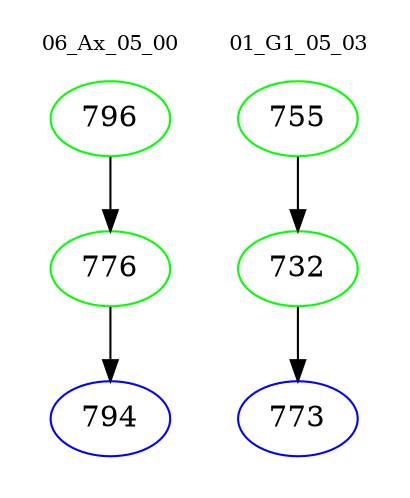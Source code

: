 digraph{
subgraph cluster_0 {
color = white
label = "06_Ax_05_00";
fontsize=10;
T0_796 [label="796", color="green"]
T0_796 -> T0_776 [color="black"]
T0_776 [label="776", color="green"]
T0_776 -> T0_794 [color="black"]
T0_794 [label="794", color="blue"]
}
subgraph cluster_1 {
color = white
label = "01_G1_05_03";
fontsize=10;
T1_755 [label="755", color="green"]
T1_755 -> T1_732 [color="black"]
T1_732 [label="732", color="green"]
T1_732 -> T1_773 [color="black"]
T1_773 [label="773", color="blue"]
}
}

